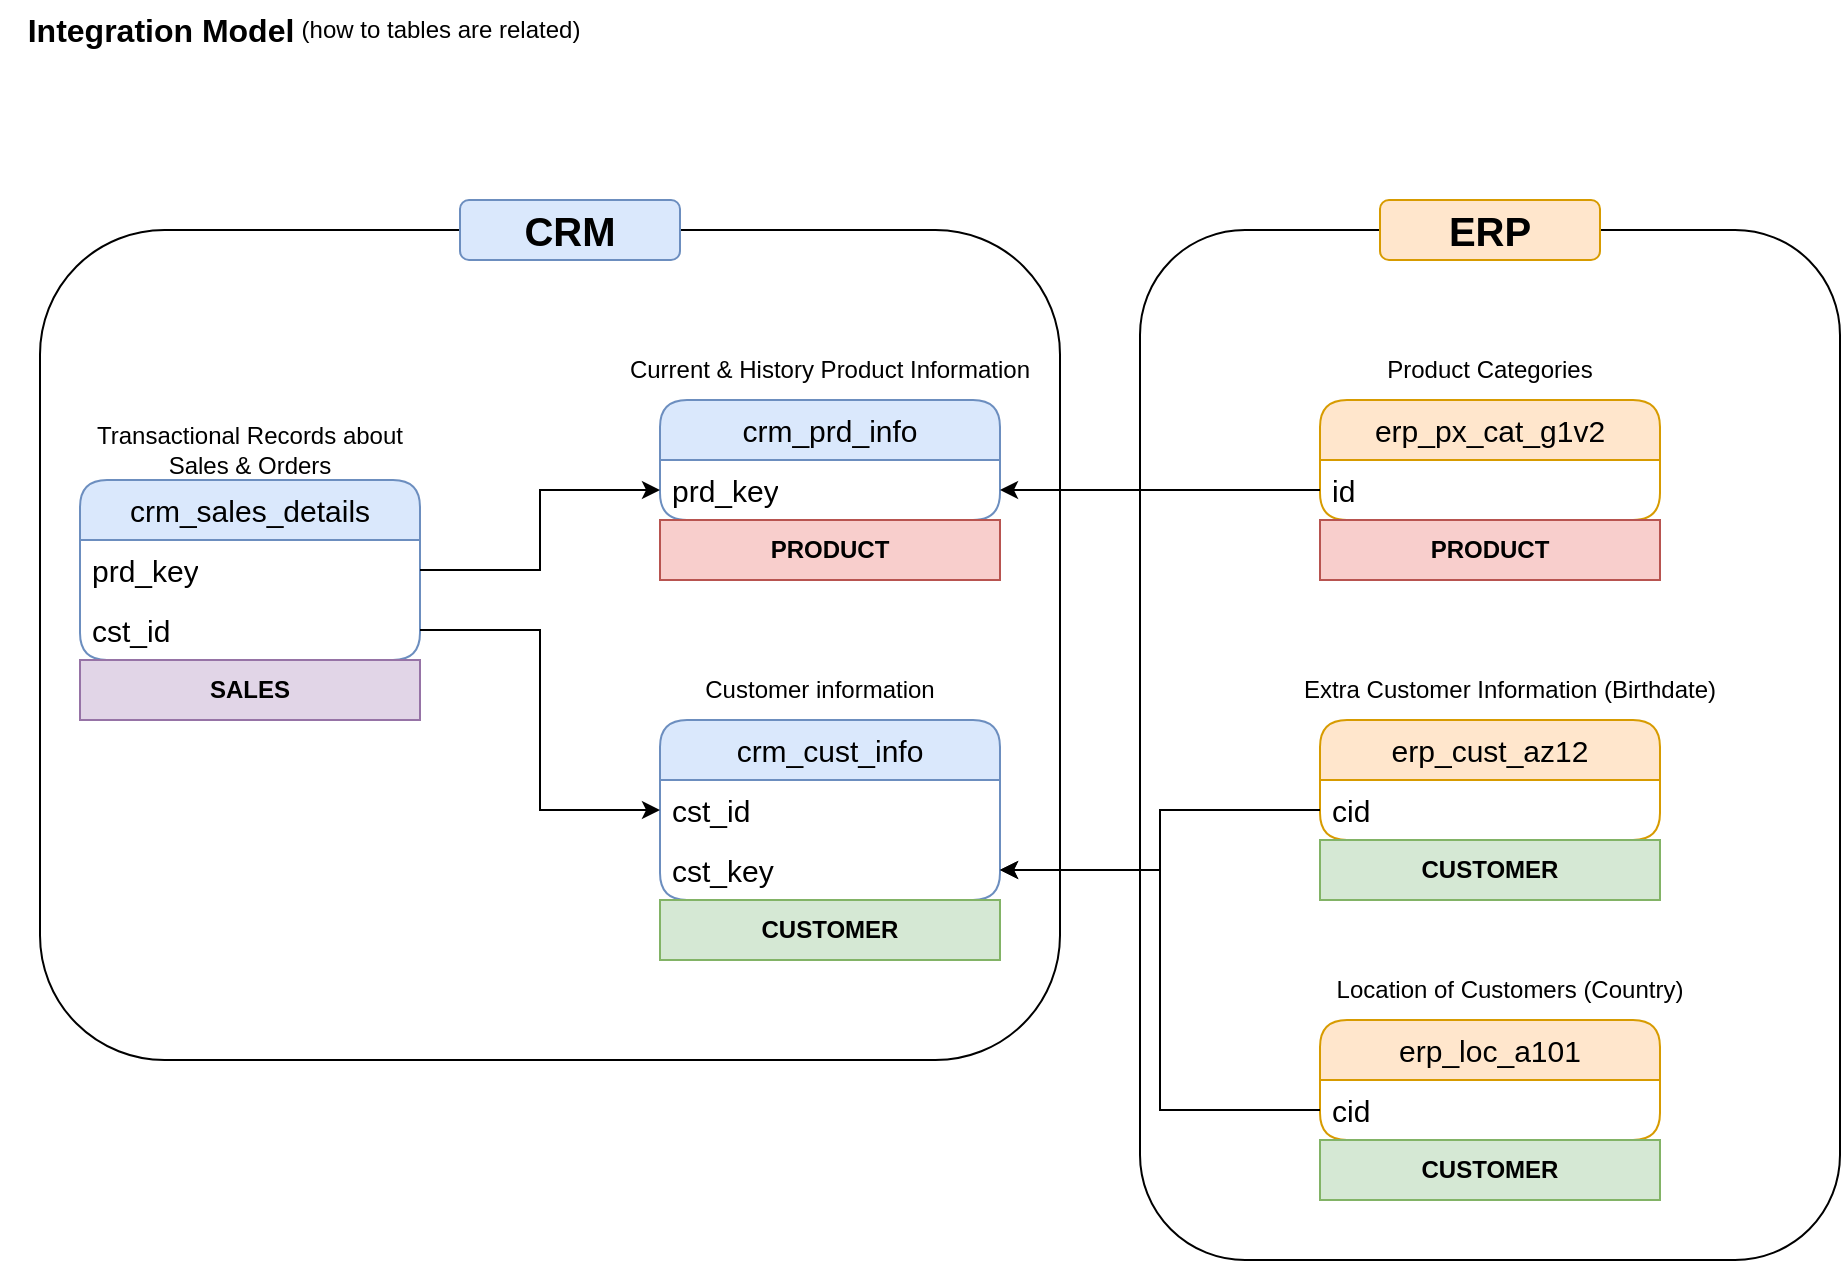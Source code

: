<mxfile version="28.2.5">
  <diagram name="Page-1" id="5fWo3yQGEKztfuHwtJYJ">
    <mxGraphModel dx="1163" dy="716" grid="1" gridSize="10" guides="1" tooltips="1" connect="1" arrows="1" fold="1" page="1" pageScale="1" pageWidth="850" pageHeight="1100" math="0" shadow="0">
      <root>
        <mxCell id="0" />
        <mxCell id="1" parent="0" />
        <mxCell id="GVvL57jvL9tR3d-QGp0N-1" value="&lt;font style=&quot;font-size: 16px;&quot;&gt;&lt;b&gt;Integration Model&lt;/b&gt;&lt;/font&gt;" style="text;html=1;align=center;verticalAlign=middle;resizable=0;points=[];autosize=1;strokeColor=none;fillColor=none;" parent="1" vertex="1">
          <mxGeometry y="30" width="160" height="30" as="geometry" />
        </mxCell>
        <mxCell id="GVvL57jvL9tR3d-QGp0N-2" value="(how to tables are related)" style="text;html=1;align=center;verticalAlign=middle;resizable=0;points=[];autosize=1;strokeColor=none;fillColor=none;" parent="1" vertex="1">
          <mxGeometry x="140" y="30" width="160" height="30" as="geometry" />
        </mxCell>
        <mxCell id="GVvL57jvL9tR3d-QGp0N-3" value="crm_cust_info" style="swimlane;fontStyle=0;childLayout=stackLayout;horizontal=1;startSize=30;horizontalStack=0;resizeParent=1;resizeParentMax=0;resizeLast=0;collapsible=1;marginBottom=0;whiteSpace=wrap;html=1;rounded=1;fillColor=#dae8fc;strokeColor=#6c8ebf;fontSize=15;" parent="1" vertex="1">
          <mxGeometry x="330" y="390" width="170" height="90" as="geometry" />
        </mxCell>
        <mxCell id="GVvL57jvL9tR3d-QGp0N-4" value="cst_id" style="text;strokeColor=none;fillColor=none;align=left;verticalAlign=middle;spacingLeft=4;spacingRight=4;overflow=hidden;points=[[0,0.5],[1,0.5]];portConstraint=eastwest;rotatable=0;whiteSpace=wrap;html=1;fontSize=15;" parent="GVvL57jvL9tR3d-QGp0N-3" vertex="1">
          <mxGeometry y="30" width="170" height="30" as="geometry" />
        </mxCell>
        <mxCell id="GVvL57jvL9tR3d-QGp0N-22" value="cst_key" style="text;strokeColor=none;fillColor=none;align=left;verticalAlign=middle;spacingLeft=4;spacingRight=4;overflow=hidden;points=[[0,0.5],[1,0.5]];portConstraint=eastwest;rotatable=0;whiteSpace=wrap;html=1;fontSize=15;" parent="GVvL57jvL9tR3d-QGp0N-3" vertex="1">
          <mxGeometry y="60" width="170" height="30" as="geometry" />
        </mxCell>
        <mxCell id="GVvL57jvL9tR3d-QGp0N-7" value="Customer information" style="text;html=1;align=center;verticalAlign=middle;whiteSpace=wrap;rounded=0;" parent="1" vertex="1">
          <mxGeometry x="345" y="360" width="130" height="30" as="geometry" />
        </mxCell>
        <mxCell id="GVvL57jvL9tR3d-QGp0N-8" value="crm_prd_info" style="swimlane;fontStyle=0;childLayout=stackLayout;horizontal=1;startSize=30;horizontalStack=0;resizeParent=1;resizeParentMax=0;resizeLast=0;collapsible=1;marginBottom=0;whiteSpace=wrap;html=1;rounded=1;fillColor=#dae8fc;strokeColor=#6c8ebf;fontSize=15;" parent="1" vertex="1">
          <mxGeometry x="330" y="230" width="170" height="60" as="geometry" />
        </mxCell>
        <mxCell id="GVvL57jvL9tR3d-QGp0N-9" value="prd_key" style="text;strokeColor=none;fillColor=none;align=left;verticalAlign=middle;spacingLeft=4;spacingRight=4;overflow=hidden;points=[[0,0.5],[1,0.5]];portConstraint=eastwest;rotatable=0;whiteSpace=wrap;html=1;fontSize=15;" parent="GVvL57jvL9tR3d-QGp0N-8" vertex="1">
          <mxGeometry y="30" width="170" height="30" as="geometry" />
        </mxCell>
        <mxCell id="GVvL57jvL9tR3d-QGp0N-10" value="Current &amp;amp; History Product Information" style="text;html=1;align=center;verticalAlign=middle;whiteSpace=wrap;rounded=0;" parent="1" vertex="1">
          <mxGeometry x="310" y="200" width="210" height="30" as="geometry" />
        </mxCell>
        <mxCell id="GVvL57jvL9tR3d-QGp0N-11" value="crm_sales_details" style="swimlane;fontStyle=0;childLayout=stackLayout;horizontal=1;startSize=30;horizontalStack=0;resizeParent=1;resizeParentMax=0;resizeLast=0;collapsible=1;marginBottom=0;whiteSpace=wrap;html=1;rounded=1;fillColor=#dae8fc;strokeColor=#6c8ebf;fontSize=15;" parent="1" vertex="1">
          <mxGeometry x="40" y="270" width="170" height="90" as="geometry" />
        </mxCell>
        <mxCell id="GVvL57jvL9tR3d-QGp0N-12" value="prd_key" style="text;strokeColor=none;fillColor=none;align=left;verticalAlign=middle;spacingLeft=4;spacingRight=4;overflow=hidden;points=[[0,0.5],[1,0.5]];portConstraint=eastwest;rotatable=0;whiteSpace=wrap;html=1;fontSize=15;" parent="GVvL57jvL9tR3d-QGp0N-11" vertex="1">
          <mxGeometry y="30" width="170" height="30" as="geometry" />
        </mxCell>
        <mxCell id="GVvL57jvL9tR3d-QGp0N-16" value="cst_id" style="text;strokeColor=none;fillColor=none;align=left;verticalAlign=middle;spacingLeft=4;spacingRight=4;overflow=hidden;points=[[0,0.5],[1,0.5]];portConstraint=eastwest;rotatable=0;whiteSpace=wrap;html=1;fontSize=15;" parent="GVvL57jvL9tR3d-QGp0N-11" vertex="1">
          <mxGeometry y="60" width="170" height="30" as="geometry" />
        </mxCell>
        <mxCell id="GVvL57jvL9tR3d-QGp0N-13" value="Transactional Records about Sales &amp;amp; Orders" style="text;html=1;align=center;verticalAlign=middle;whiteSpace=wrap;rounded=0;" parent="1" vertex="1">
          <mxGeometry x="35" y="240" width="180" height="30" as="geometry" />
        </mxCell>
        <mxCell id="GVvL57jvL9tR3d-QGp0N-17" style="edgeStyle=orthogonalEdgeStyle;rounded=0;orthogonalLoop=1;jettySize=auto;html=1;" parent="1" source="GVvL57jvL9tR3d-QGp0N-12" target="GVvL57jvL9tR3d-QGp0N-9" edge="1">
          <mxGeometry relative="1" as="geometry" />
        </mxCell>
        <mxCell id="GVvL57jvL9tR3d-QGp0N-18" style="edgeStyle=orthogonalEdgeStyle;rounded=0;orthogonalLoop=1;jettySize=auto;html=1;" parent="1" source="GVvL57jvL9tR3d-QGp0N-16" target="GVvL57jvL9tR3d-QGp0N-4" edge="1">
          <mxGeometry relative="1" as="geometry" />
        </mxCell>
        <mxCell id="GVvL57jvL9tR3d-QGp0N-19" value="erp_cust_az12" style="swimlane;fontStyle=0;childLayout=stackLayout;horizontal=1;startSize=30;horizontalStack=0;resizeParent=1;resizeParentMax=0;resizeLast=0;collapsible=1;marginBottom=0;whiteSpace=wrap;html=1;rounded=1;fillColor=#ffe6cc;strokeColor=#d79b00;fontSize=15;" parent="1" vertex="1">
          <mxGeometry x="660" y="390" width="170" height="60" as="geometry" />
        </mxCell>
        <mxCell id="GVvL57jvL9tR3d-QGp0N-20" value="cid" style="text;strokeColor=none;fillColor=none;align=left;verticalAlign=middle;spacingLeft=4;spacingRight=4;overflow=hidden;points=[[0,0.5],[1,0.5]];portConstraint=eastwest;rotatable=0;whiteSpace=wrap;html=1;fontSize=15;" parent="GVvL57jvL9tR3d-QGp0N-19" vertex="1">
          <mxGeometry y="30" width="170" height="30" as="geometry" />
        </mxCell>
        <mxCell id="GVvL57jvL9tR3d-QGp0N-31" value="erp_px_cat_g1v2" style="swimlane;fontStyle=0;childLayout=stackLayout;horizontal=1;startSize=30;horizontalStack=0;resizeParent=1;resizeParentMax=0;resizeLast=0;collapsible=1;marginBottom=0;whiteSpace=wrap;html=1;rounded=1;fillColor=#ffe6cc;strokeColor=#d79b00;fontSize=15;" parent="1" vertex="1">
          <mxGeometry x="660" y="230" width="170" height="60" as="geometry" />
        </mxCell>
        <mxCell id="GVvL57jvL9tR3d-QGp0N-32" value="id" style="text;strokeColor=none;fillColor=none;align=left;verticalAlign=middle;spacingLeft=4;spacingRight=4;overflow=hidden;points=[[0,0.5],[1,0.5]];portConstraint=eastwest;rotatable=0;whiteSpace=wrap;html=1;fontSize=15;" parent="GVvL57jvL9tR3d-QGp0N-31" vertex="1">
          <mxGeometry y="30" width="170" height="30" as="geometry" />
        </mxCell>
        <mxCell id="GVvL57jvL9tR3d-QGp0N-21" value="Extra Customer Information (Birthdate)" style="text;html=1;align=center;verticalAlign=middle;whiteSpace=wrap;rounded=0;" parent="1" vertex="1">
          <mxGeometry x="650" y="360" width="210" height="30" as="geometry" />
        </mxCell>
        <mxCell id="GVvL57jvL9tR3d-QGp0N-33" value="Product Categories" style="text;html=1;align=center;verticalAlign=middle;whiteSpace=wrap;rounded=0;" parent="1" vertex="1">
          <mxGeometry x="640" y="200" width="210" height="30" as="geometry" />
        </mxCell>
        <mxCell id="GVvL57jvL9tR3d-QGp0N-23" value="erp_loc_a101" style="swimlane;fontStyle=0;childLayout=stackLayout;horizontal=1;startSize=30;horizontalStack=0;resizeParent=1;resizeParentMax=0;resizeLast=0;collapsible=1;marginBottom=0;whiteSpace=wrap;html=1;rounded=1;fillColor=#ffe6cc;strokeColor=#d79b00;fontSize=15;" parent="1" vertex="1">
          <mxGeometry x="660" y="540" width="170" height="60" as="geometry" />
        </mxCell>
        <mxCell id="GVvL57jvL9tR3d-QGp0N-24" value="cid" style="text;strokeColor=none;fillColor=none;align=left;verticalAlign=middle;spacingLeft=4;spacingRight=4;overflow=hidden;points=[[0,0.5],[1,0.5]];portConstraint=eastwest;rotatable=0;whiteSpace=wrap;html=1;fontSize=15;" parent="GVvL57jvL9tR3d-QGp0N-23" vertex="1">
          <mxGeometry y="30" width="170" height="30" as="geometry" />
        </mxCell>
        <mxCell id="GVvL57jvL9tR3d-QGp0N-25" value="Location of Customers (Country)" style="text;html=1;align=center;verticalAlign=middle;whiteSpace=wrap;rounded=0;" parent="1" vertex="1">
          <mxGeometry x="650" y="510" width="210" height="30" as="geometry" />
        </mxCell>
        <mxCell id="GVvL57jvL9tR3d-QGp0N-28" style="edgeStyle=orthogonalEdgeStyle;rounded=0;orthogonalLoop=1;jettySize=auto;html=1;entryX=1;entryY=0.5;entryDx=0;entryDy=0;" parent="1" source="GVvL57jvL9tR3d-QGp0N-20" target="GVvL57jvL9tR3d-QGp0N-22" edge="1">
          <mxGeometry relative="1" as="geometry" />
        </mxCell>
        <mxCell id="GVvL57jvL9tR3d-QGp0N-30" style="edgeStyle=orthogonalEdgeStyle;rounded=0;orthogonalLoop=1;jettySize=auto;html=1;entryX=1;entryY=0.5;entryDx=0;entryDy=0;" parent="1" source="GVvL57jvL9tR3d-QGp0N-24" target="GVvL57jvL9tR3d-QGp0N-22" edge="1">
          <mxGeometry relative="1" as="geometry" />
        </mxCell>
        <mxCell id="GVvL57jvL9tR3d-QGp0N-34" style="edgeStyle=orthogonalEdgeStyle;rounded=0;orthogonalLoop=1;jettySize=auto;html=1;entryX=1;entryY=0.5;entryDx=0;entryDy=0;" parent="1" source="GVvL57jvL9tR3d-QGp0N-32" target="GVvL57jvL9tR3d-QGp0N-9" edge="1">
          <mxGeometry relative="1" as="geometry" />
        </mxCell>
        <mxCell id="GVvL57jvL9tR3d-QGp0N-35" value="" style="rounded=1;whiteSpace=wrap;html=1;fillColor=none;" parent="1" vertex="1">
          <mxGeometry x="20" y="145" width="510" height="415" as="geometry" />
        </mxCell>
        <mxCell id="GVvL57jvL9tR3d-QGp0N-38" value="" style="rounded=1;whiteSpace=wrap;html=1;fillColor=none;" parent="1" vertex="1">
          <mxGeometry x="570" y="145" width="350" height="515" as="geometry" />
        </mxCell>
        <mxCell id="GVvL57jvL9tR3d-QGp0N-37" value="&lt;font style=&quot;font-size: 20px;&quot;&gt;&lt;b&gt;CRM&lt;/b&gt;&lt;/font&gt;" style="rounded=1;whiteSpace=wrap;html=1;fillColor=#dae8fc;strokeColor=#6c8ebf;" parent="1" vertex="1">
          <mxGeometry x="230" y="130" width="110" height="30" as="geometry" />
        </mxCell>
        <mxCell id="GVvL57jvL9tR3d-QGp0N-39" value="&lt;span style=&quot;font-size: 20px;&quot;&gt;&lt;b&gt;ERP&lt;/b&gt;&lt;/span&gt;" style="rounded=1;whiteSpace=wrap;html=1;fillColor=#ffe6cc;strokeColor=#d79b00;" parent="1" vertex="1">
          <mxGeometry x="690" y="130" width="110" height="30" as="geometry" />
        </mxCell>
        <mxCell id="hH9cN1_Cz3Bt8c1CKJe--1" value="&lt;b&gt;PRODUCT&lt;/b&gt;" style="text;html=1;strokeColor=#b85450;fillColor=#f8cecc;align=center;verticalAlign=middle;whiteSpace=wrap;overflow=hidden;" vertex="1" parent="1">
          <mxGeometry x="330" y="290" width="170" height="30" as="geometry" />
        </mxCell>
        <mxCell id="hH9cN1_Cz3Bt8c1CKJe--4" value="&lt;b&gt;CUSTOMER&lt;/b&gt;" style="text;html=1;strokeColor=#82b366;fillColor=#d5e8d4;align=center;verticalAlign=middle;whiteSpace=wrap;overflow=hidden;" vertex="1" parent="1">
          <mxGeometry x="330" y="480" width="170" height="30" as="geometry" />
        </mxCell>
        <mxCell id="hH9cN1_Cz3Bt8c1CKJe--7" value="&lt;b&gt;SALES&lt;/b&gt;" style="text;html=1;strokeColor=#9673a6;fillColor=#e1d5e7;align=center;verticalAlign=middle;whiteSpace=wrap;overflow=hidden;" vertex="1" parent="1">
          <mxGeometry x="40" y="360" width="170" height="30" as="geometry" />
        </mxCell>
        <mxCell id="hH9cN1_Cz3Bt8c1CKJe--5" value="&lt;b&gt;CUSTOMER&lt;/b&gt;" style="text;html=1;strokeColor=#82b366;fillColor=#d5e8d4;align=center;verticalAlign=middle;whiteSpace=wrap;overflow=hidden;" vertex="1" parent="1">
          <mxGeometry x="660" y="450" width="170" height="30" as="geometry" />
        </mxCell>
        <mxCell id="hH9cN1_Cz3Bt8c1CKJe--3" value="&lt;b&gt;PRODUCT&lt;/b&gt;" style="text;html=1;strokeColor=#b85450;fillColor=#f8cecc;align=center;verticalAlign=middle;whiteSpace=wrap;overflow=hidden;" vertex="1" parent="1">
          <mxGeometry x="660" y="290" width="170" height="30" as="geometry" />
        </mxCell>
        <mxCell id="hH9cN1_Cz3Bt8c1CKJe--6" value="&lt;b&gt;CUSTOMER&lt;/b&gt;" style="text;html=1;strokeColor=#82b366;fillColor=#d5e8d4;align=center;verticalAlign=middle;whiteSpace=wrap;overflow=hidden;" vertex="1" parent="1">
          <mxGeometry x="660" y="600" width="170" height="30" as="geometry" />
        </mxCell>
      </root>
    </mxGraphModel>
  </diagram>
</mxfile>
